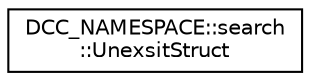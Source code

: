 digraph "类继承关系图"
{
  edge [fontname="Helvetica",fontsize="10",labelfontname="Helvetica",labelfontsize="10"];
  node [fontname="Helvetica",fontsize="10",shape=record];
  rankdir="LR";
  Node0 [label="DCC_NAMESPACE::search\l::UnexsitStruct",height=0.2,width=0.4,color="black", fillcolor="white", style="filled",URL="$struct_d_c_c___n_a_m_e_s_p_a_c_e_1_1search_1_1_unexsit_struct.html"];
}
